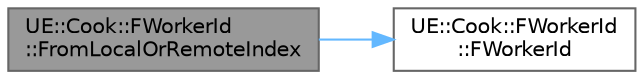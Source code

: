 digraph "UE::Cook::FWorkerId::FromLocalOrRemoteIndex"
{
 // INTERACTIVE_SVG=YES
 // LATEX_PDF_SIZE
  bgcolor="transparent";
  edge [fontname=Helvetica,fontsize=10,labelfontname=Helvetica,labelfontsize=10];
  node [fontname=Helvetica,fontsize=10,shape=box,height=0.2,width=0.4];
  rankdir="LR";
  Node1 [id="Node000001",label="UE::Cook::FWorkerId\l::FromLocalOrRemoteIndex",height=0.2,width=0.4,color="gray40", fillcolor="grey60", style="filled", fontcolor="black",tooltip=" "];
  Node1 -> Node2 [id="edge1_Node000001_Node000002",color="steelblue1",style="solid",tooltip=" "];
  Node2 [id="Node000002",label="UE::Cook::FWorkerId\l::FWorkerId",height=0.2,width=0.4,color="grey40", fillcolor="white", style="filled",URL="$d7/dd7/structUE_1_1Cook_1_1FWorkerId.html#a7168e21a09527e51b10000ce3d238191",tooltip=" "];
}
